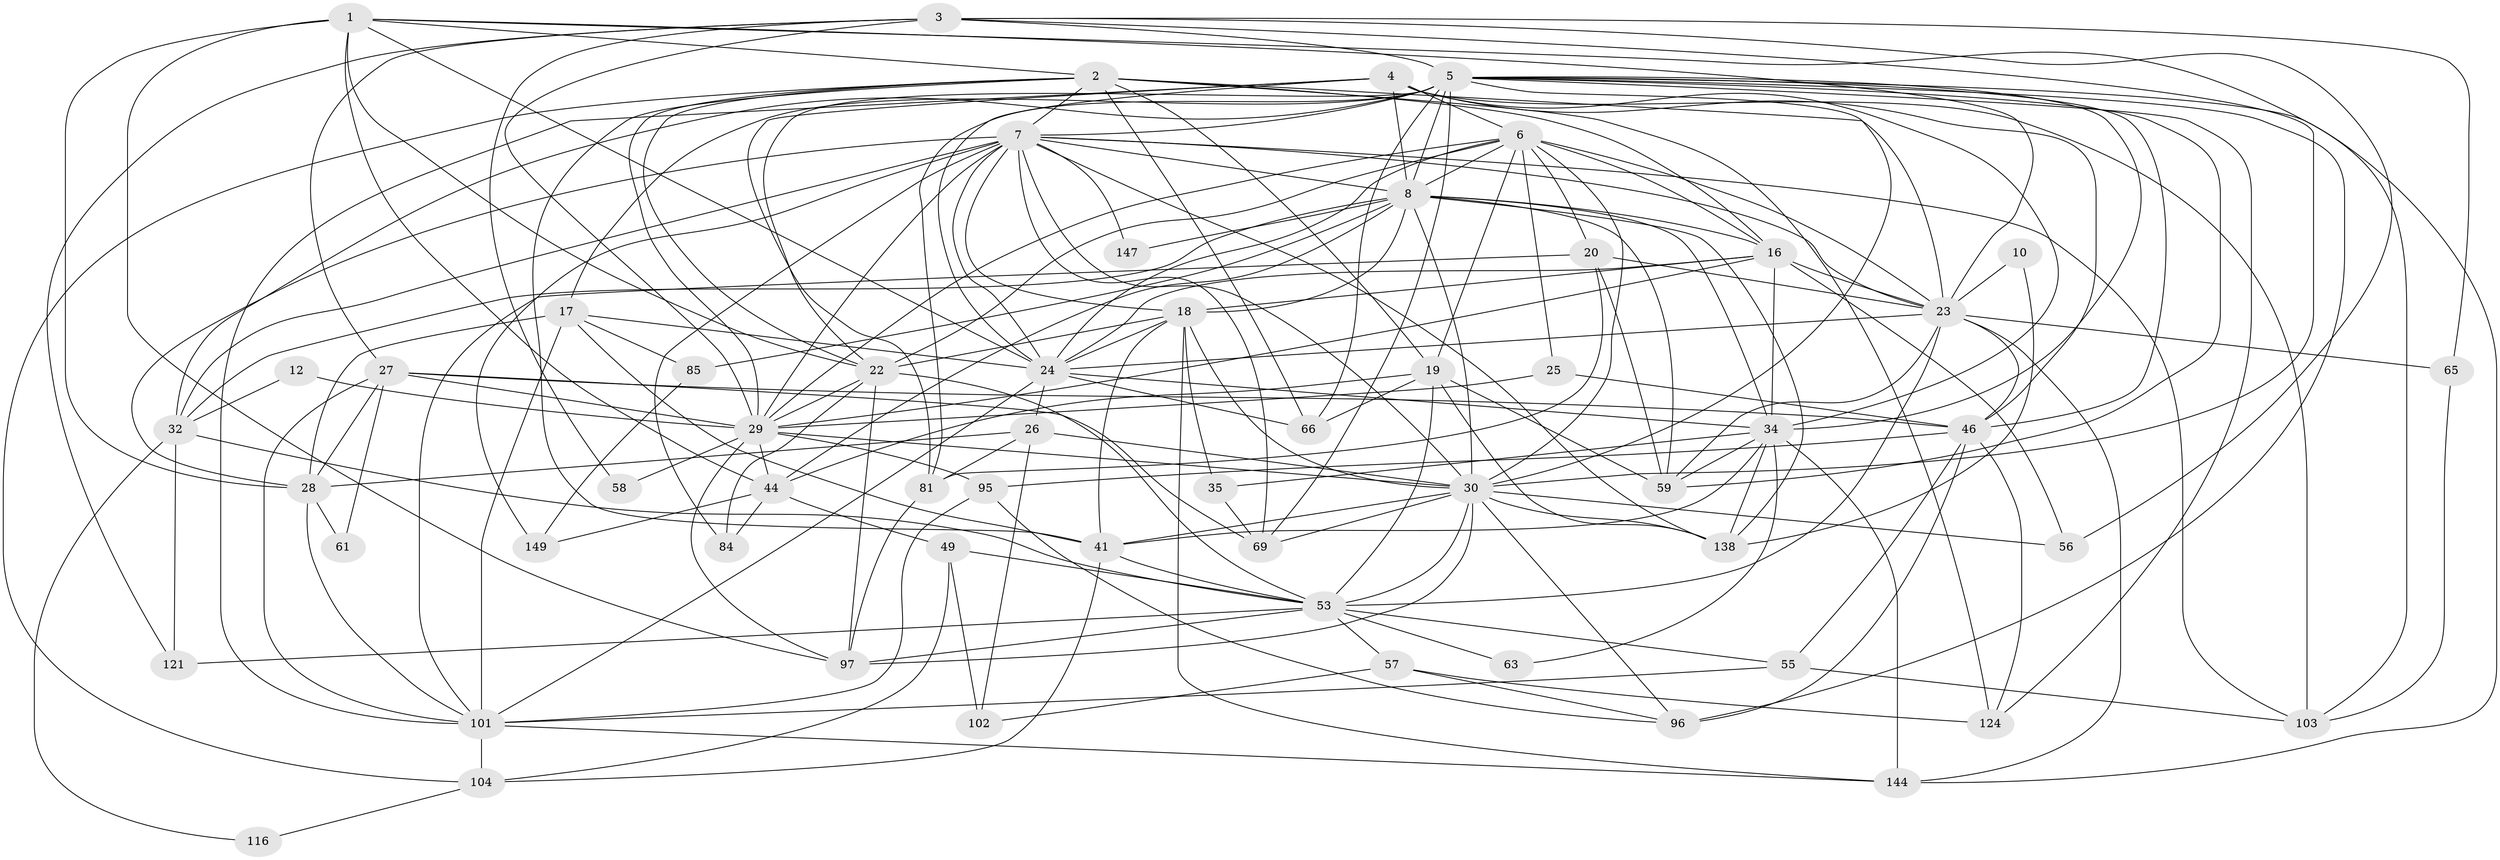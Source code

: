 // original degree distribution, {3: 0.28859060402684567, 2: 0.12080536912751678, 4: 0.28859060402684567, 5: 0.1476510067114094, 7: 0.03355704697986577, 8: 0.020134228187919462, 6: 0.10067114093959731}
// Generated by graph-tools (version 1.1) at 2025/18/03/04/25 18:18:52]
// undirected, 59 vertices, 193 edges
graph export_dot {
graph [start="1"]
  node [color=gray90,style=filled];
  1 [super="+90+119"];
  2 [super="+33"];
  3 [super="+78"];
  4 [super="+62"];
  5 [super="+13+72"];
  6 [super="+15+71+132"];
  7 [super="+89+9"];
  8 [super="+122+14"];
  10;
  12 [super="+48"];
  16 [super="+135+73+115"];
  17 [super="+54"];
  18 [super="+36"];
  19 [super="+42"];
  20 [super="+21"];
  22 [super="+82"];
  23 [super="+131+68"];
  24 [super="+105+45"];
  25;
  26 [super="+60"];
  27 [super="+148+64"];
  28 [super="+77+141"];
  29 [super="+86+93+142"];
  30 [super="+47+38+50"];
  32 [super="+80"];
  34 [super="+37+87"];
  35 [super="+129"];
  41 [super="+139+91+109"];
  44 [super="+74"];
  46 [super="+76"];
  49;
  53 [super="+107"];
  55 [super="+146"];
  56;
  57 [super="+114"];
  58;
  59 [super="+110"];
  61;
  63;
  65;
  66 [super="+118"];
  69 [super="+99"];
  81 [super="+113"];
  84;
  85 [super="+120"];
  95 [super="+100"];
  96;
  97 [super="+140"];
  101 [super="+123"];
  102;
  103 [super="+108"];
  104;
  116;
  121;
  124;
  138;
  144;
  147;
  149;
  1 -- 44;
  1 -- 22;
  1 -- 103;
  1 -- 24;
  1 -- 97;
  1 -- 28;
  1 -- 2;
  1 -- 23;
  2 -- 7;
  2 -- 66;
  2 -- 104;
  2 -- 16 [weight=2];
  2 -- 19;
  2 -- 22;
  2 -- 124;
  2 -- 29;
  2 -- 23;
  2 -- 41;
  3 -- 56;
  3 -- 65;
  3 -- 5;
  3 -- 121;
  3 -- 58;
  3 -- 29;
  3 -- 30;
  3 -- 27;
  4 -- 103;
  4 -- 6;
  4 -- 24;
  4 -- 46;
  4 -- 34;
  4 -- 81;
  4 -- 8;
  4 -- 101;
  5 -- 124;
  5 -- 96;
  5 -- 81 [weight=2];
  5 -- 22 [weight=2];
  5 -- 59;
  5 -- 34 [weight=2];
  5 -- 66;
  5 -- 69;
  5 -- 7;
  5 -- 46;
  5 -- 17;
  5 -- 144;
  5 -- 30;
  5 -- 32;
  5 -- 8;
  6 -- 8;
  6 -- 24;
  6 -- 25;
  6 -- 22;
  6 -- 29;
  6 -- 20;
  6 -- 30 [weight=2];
  6 -- 19;
  6 -- 23;
  6 -- 16;
  7 -- 147;
  7 -- 32;
  7 -- 69;
  7 -- 103;
  7 -- 138;
  7 -- 84;
  7 -- 149 [weight=2];
  7 -- 23;
  7 -- 28;
  7 -- 24;
  7 -- 18;
  7 -- 30;
  7 -- 8;
  7 -- 29;
  8 -- 16;
  8 -- 44;
  8 -- 34 [weight=2];
  8 -- 32;
  8 -- 138;
  8 -- 18;
  8 -- 147;
  8 -- 85;
  8 -- 59;
  8 -- 30;
  10 -- 138;
  10 -- 23;
  12 -- 29 [weight=2];
  12 -- 32;
  16 -- 18;
  16 -- 29 [weight=2];
  16 -- 56;
  16 -- 34;
  16 -- 24;
  16 -- 23;
  17 -- 85;
  17 -- 24;
  17 -- 28;
  17 -- 101;
  17 -- 41 [weight=2];
  18 -- 24;
  18 -- 35;
  18 -- 144;
  18 -- 30;
  18 -- 22;
  18 -- 41;
  19 -- 59;
  19 -- 66;
  19 -- 53;
  19 -- 138;
  19 -- 44;
  20 -- 59;
  20 -- 81;
  20 -- 23;
  20 -- 101;
  22 -- 97;
  22 -- 53;
  22 -- 84;
  22 -- 29;
  23 -- 65;
  23 -- 46;
  23 -- 144;
  23 -- 53;
  23 -- 24;
  23 -- 59;
  24 -- 66;
  24 -- 101;
  24 -- 26;
  24 -- 34;
  25 -- 29;
  25 -- 46;
  26 -- 102;
  26 -- 28;
  26 -- 81;
  26 -- 30;
  27 -- 28;
  27 -- 101;
  27 -- 61;
  27 -- 69;
  27 -- 29;
  27 -- 46;
  28 -- 101;
  28 -- 61;
  29 -- 58;
  29 -- 97;
  29 -- 95;
  29 -- 30;
  29 -- 44;
  30 -- 96;
  30 -- 69;
  30 -- 97;
  30 -- 138;
  30 -- 53;
  30 -- 56;
  30 -- 41;
  32 -- 121;
  32 -- 53;
  32 -- 116;
  34 -- 138;
  34 -- 144;
  34 -- 59;
  34 -- 35;
  34 -- 63;
  34 -- 41;
  35 -- 69;
  41 -- 53;
  41 -- 104;
  44 -- 49;
  44 -- 84;
  44 -- 149;
  46 -- 96;
  46 -- 124;
  46 -- 95 [weight=2];
  46 -- 55;
  49 -- 104;
  49 -- 102;
  49 -- 53;
  53 -- 97;
  53 -- 121;
  53 -- 55;
  53 -- 57;
  53 -- 63;
  55 -- 101;
  55 -- 103;
  57 -- 124;
  57 -- 96;
  57 -- 102;
  65 -- 103;
  81 -- 97;
  85 -- 149;
  95 -- 96;
  95 -- 101;
  101 -- 104;
  101 -- 144;
  104 -- 116;
}
